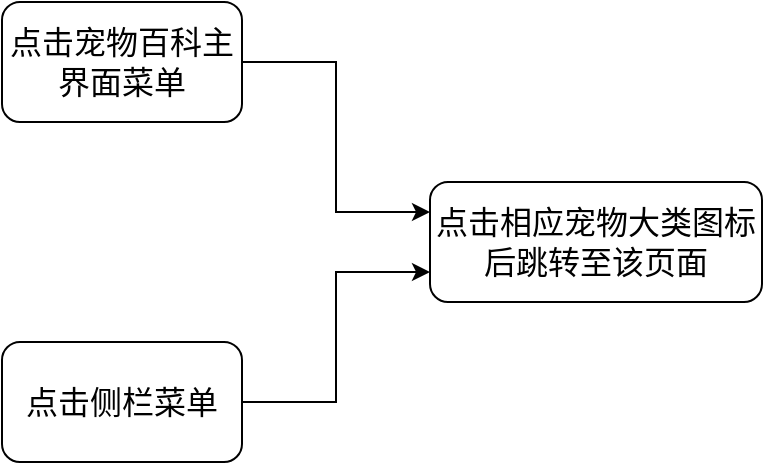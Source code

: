 <mxfile version="24.7.5">
  <diagram name="第 1 页" id="Ops2THCcCd-kLin2CIDN">
    <mxGraphModel dx="1004" dy="745" grid="1" gridSize="10" guides="1" tooltips="1" connect="1" arrows="1" fold="1" page="1" pageScale="1" pageWidth="827" pageHeight="1169" math="0" shadow="0">
      <root>
        <mxCell id="0" />
        <mxCell id="1" parent="0" />
        <mxCell id="sr51_ysyHCdWeLn2hyAD-6" style="edgeStyle=orthogonalEdgeStyle;rounded=0;orthogonalLoop=1;jettySize=auto;html=1;exitX=1;exitY=0.5;exitDx=0;exitDy=0;entryX=0;entryY=0.75;entryDx=0;entryDy=0;" edge="1" parent="1" source="sr51_ysyHCdWeLn2hyAD-2" target="sr51_ysyHCdWeLn2hyAD-3">
          <mxGeometry relative="1" as="geometry" />
        </mxCell>
        <mxCell id="sr51_ysyHCdWeLn2hyAD-2" value="&lt;font style=&quot;font-size: 16px;&quot;&gt;点击侧栏菜单&lt;/font&gt;" style="rounded=1;whiteSpace=wrap;html=1;" vertex="1" parent="1">
          <mxGeometry x="200" y="340" width="120" height="60" as="geometry" />
        </mxCell>
        <mxCell id="sr51_ysyHCdWeLn2hyAD-3" value="&lt;font style=&quot;font-size: 16px;&quot;&gt;点击相应宠物大类图标后跳转至该页面&lt;/font&gt;" style="rounded=1;whiteSpace=wrap;html=1;" vertex="1" parent="1">
          <mxGeometry x="414" y="260" width="166" height="60" as="geometry" />
        </mxCell>
        <mxCell id="sr51_ysyHCdWeLn2hyAD-7" style="edgeStyle=orthogonalEdgeStyle;rounded=0;orthogonalLoop=1;jettySize=auto;html=1;exitX=1;exitY=0.5;exitDx=0;exitDy=0;entryX=0;entryY=0.25;entryDx=0;entryDy=0;" edge="1" parent="1" source="sr51_ysyHCdWeLn2hyAD-4" target="sr51_ysyHCdWeLn2hyAD-3">
          <mxGeometry relative="1" as="geometry" />
        </mxCell>
        <mxCell id="sr51_ysyHCdWeLn2hyAD-4" value="&lt;font style=&quot;font-size: 16px;&quot;&gt;点击宠物百科主界面菜单&lt;/font&gt;" style="rounded=1;whiteSpace=wrap;html=1;" vertex="1" parent="1">
          <mxGeometry x="200" y="170" width="120" height="60" as="geometry" />
        </mxCell>
      </root>
    </mxGraphModel>
  </diagram>
</mxfile>
